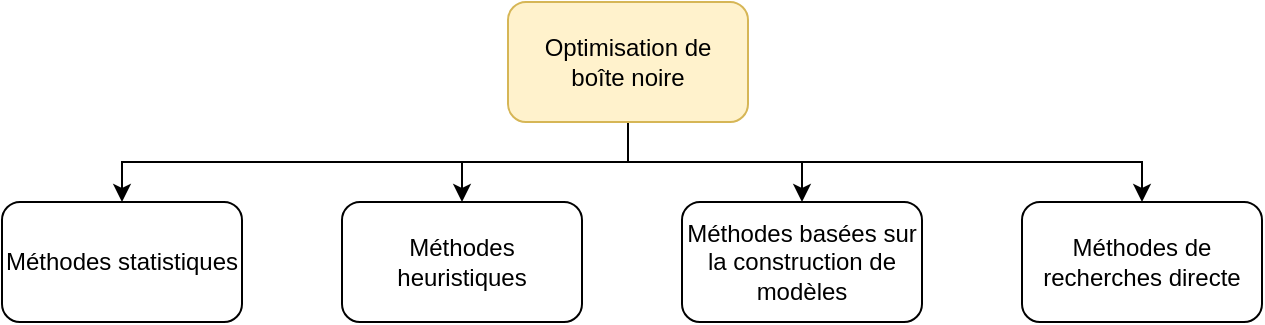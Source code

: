 <mxfile version="12.1.9" type="device" pages="1"><diagram id="NI-pJoAgx1NBakxuuIsG" name="Page-1"><mxGraphModel dx="1408" dy="692" grid="1" gridSize="10" guides="1" tooltips="1" connect="1" arrows="1" fold="1" page="1" pageScale="1" pageWidth="827" pageHeight="1169" math="0" shadow="0"><root><mxCell id="0"/><mxCell id="1" parent="0"/><mxCell id="HUc4UCv9d3_d9ccs54ZI-13" style="edgeStyle=orthogonalEdgeStyle;rounded=0;orthogonalLoop=1;jettySize=auto;html=1;exitX=0.5;exitY=1;exitDx=0;exitDy=0;entryX=0.5;entryY=0;entryDx=0;entryDy=0;" edge="1" parent="1" source="HUc4UCv9d3_d9ccs54ZI-1" target="HUc4UCv9d3_d9ccs54ZI-2"><mxGeometry relative="1" as="geometry"/></mxCell><mxCell id="HUc4UCv9d3_d9ccs54ZI-14" style="edgeStyle=orthogonalEdgeStyle;rounded=0;orthogonalLoop=1;jettySize=auto;html=1;exitX=0.5;exitY=1;exitDx=0;exitDy=0;entryX=0.5;entryY=0;entryDx=0;entryDy=0;" edge="1" parent="1" source="HUc4UCv9d3_d9ccs54ZI-1" target="HUc4UCv9d3_d9ccs54ZI-11"><mxGeometry relative="1" as="geometry"/></mxCell><mxCell id="HUc4UCv9d3_d9ccs54ZI-15" style="edgeStyle=orthogonalEdgeStyle;rounded=0;orthogonalLoop=1;jettySize=auto;html=1;exitX=0.5;exitY=1;exitDx=0;exitDy=0;entryX=0.5;entryY=0;entryDx=0;entryDy=0;" edge="1" parent="1" source="HUc4UCv9d3_d9ccs54ZI-1" target="HUc4UCv9d3_d9ccs54ZI-3"><mxGeometry relative="1" as="geometry"/></mxCell><mxCell id="HUc4UCv9d3_d9ccs54ZI-16" style="edgeStyle=orthogonalEdgeStyle;rounded=0;orthogonalLoop=1;jettySize=auto;html=1;exitX=0.5;exitY=1;exitDx=0;exitDy=0;" edge="1" parent="1" source="HUc4UCv9d3_d9ccs54ZI-1" target="HUc4UCv9d3_d9ccs54ZI-4"><mxGeometry relative="1" as="geometry"/></mxCell><mxCell id="HUc4UCv9d3_d9ccs54ZI-1" value="&lt;div&gt;Optimisation de &lt;br&gt;&lt;/div&gt;&lt;div&gt;boîte noire&lt;/div&gt;" style="rounded=1;whiteSpace=wrap;html=1;fillColor=#fff2cc;strokeColor=#d6b656;" vertex="1" parent="1"><mxGeometry x="353" y="100" width="120" height="60" as="geometry"/></mxCell><mxCell id="HUc4UCv9d3_d9ccs54ZI-2" value="Méthodes statistiques" style="rounded=1;whiteSpace=wrap;html=1;" vertex="1" parent="1"><mxGeometry x="100" y="200" width="120" height="60" as="geometry"/></mxCell><mxCell id="HUc4UCv9d3_d9ccs54ZI-3" value="Méthodes basées sur la construction de modèles" style="rounded=1;whiteSpace=wrap;html=1;" vertex="1" parent="1"><mxGeometry x="440" y="200" width="120" height="60" as="geometry"/></mxCell><mxCell id="HUc4UCv9d3_d9ccs54ZI-4" value="Méthodes de recherches directe" style="rounded=1;whiteSpace=wrap;html=1;" vertex="1" parent="1"><mxGeometry x="610" y="200" width="120" height="60" as="geometry"/></mxCell><mxCell id="HUc4UCv9d3_d9ccs54ZI-11" value="Méthodes heuristiques" style="rounded=1;whiteSpace=wrap;html=1;" vertex="1" parent="1"><mxGeometry x="270" y="200" width="120" height="60" as="geometry"/></mxCell></root></mxGraphModel></diagram></mxfile>